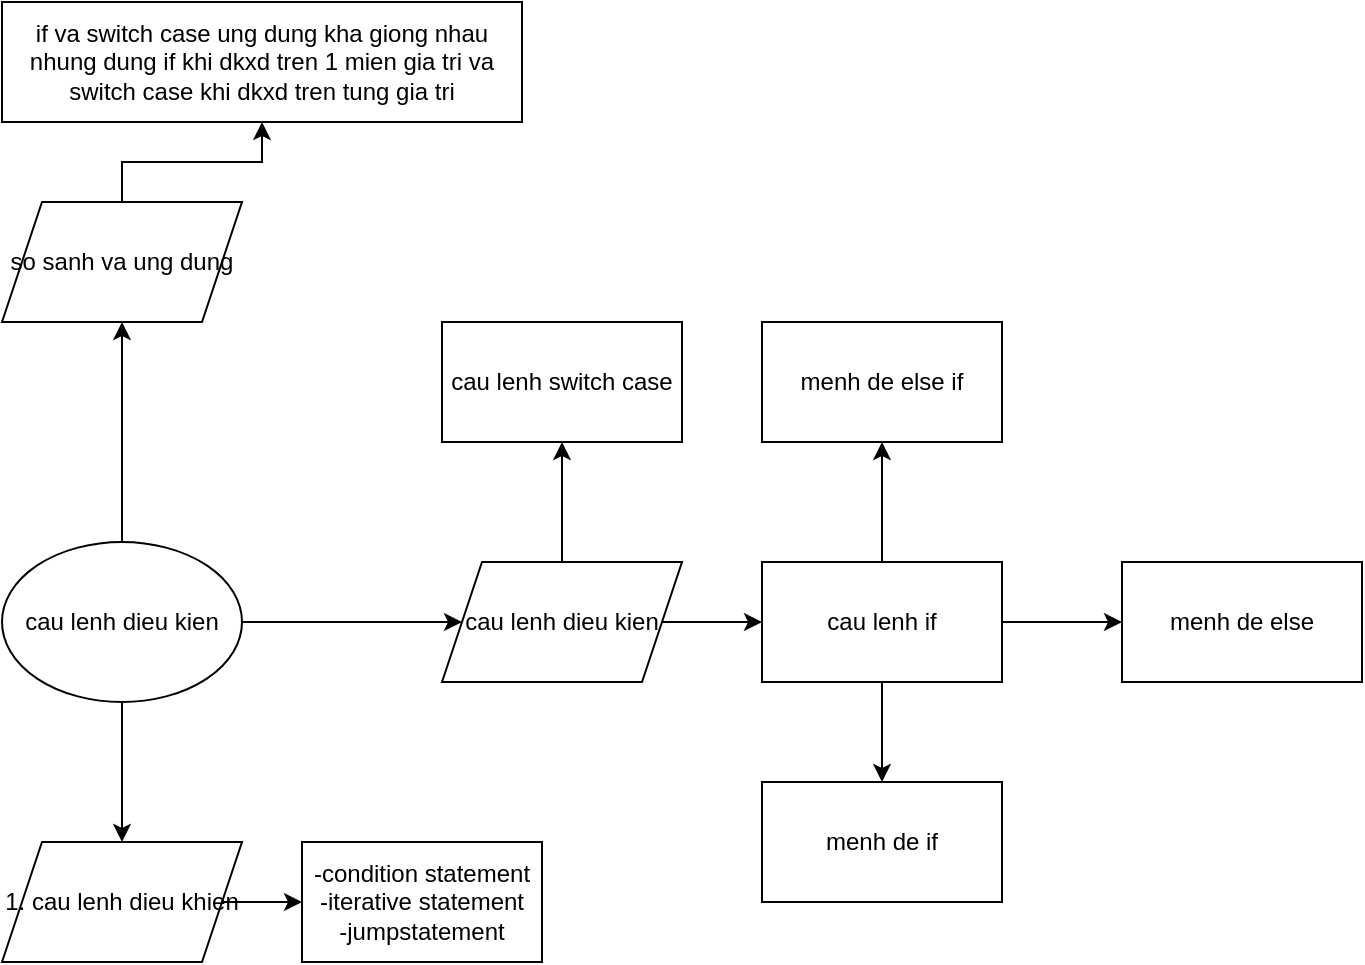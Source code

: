 <mxfile version="20.8.16" type="device"><diagram id="C5RBs43oDa-KdzZeNtuy" name="Page-1"><mxGraphModel dx="1098" dy="1989" grid="1" gridSize="10" guides="1" tooltips="1" connect="1" arrows="1" fold="1" page="1" pageScale="1" pageWidth="827" pageHeight="1169" math="0" shadow="0"><root><mxCell id="WIyWlLk6GJQsqaUBKTNV-0"/><mxCell id="WIyWlLk6GJQsqaUBKTNV-1" parent="WIyWlLk6GJQsqaUBKTNV-0"/><mxCell id="qG-gSv6iB0ylL9MUIkoc-1" style="edgeStyle=orthogonalEdgeStyle;rounded=0;orthogonalLoop=1;jettySize=auto;html=1;" edge="1" parent="WIyWlLk6GJQsqaUBKTNV-1" source="qG-gSv6iB0ylL9MUIkoc-0" target="qG-gSv6iB0ylL9MUIkoc-2"><mxGeometry relative="1" as="geometry"><mxPoint x="270" y="250" as="targetPoint"/></mxGeometry></mxCell><mxCell id="qG-gSv6iB0ylL9MUIkoc-5" style="edgeStyle=orthogonalEdgeStyle;rounded=0;orthogonalLoop=1;jettySize=auto;html=1;" edge="1" parent="WIyWlLk6GJQsqaUBKTNV-1" source="qG-gSv6iB0ylL9MUIkoc-0" target="qG-gSv6iB0ylL9MUIkoc-6"><mxGeometry relative="1" as="geometry"><mxPoint x="490" y="110" as="targetPoint"/></mxGeometry></mxCell><mxCell id="qG-gSv6iB0ylL9MUIkoc-17" style="edgeStyle=orthogonalEdgeStyle;rounded=0;orthogonalLoop=1;jettySize=auto;html=1;" edge="1" parent="WIyWlLk6GJQsqaUBKTNV-1" source="qG-gSv6iB0ylL9MUIkoc-0"><mxGeometry relative="1" as="geometry"><mxPoint x="270" y="-40" as="targetPoint"/></mxGeometry></mxCell><mxCell id="qG-gSv6iB0ylL9MUIkoc-0" value="cau lenh dieu kien" style="ellipse;whiteSpace=wrap;html=1;" vertex="1" parent="WIyWlLk6GJQsqaUBKTNV-1"><mxGeometry x="210" y="70" width="120" height="80" as="geometry"/></mxCell><mxCell id="qG-gSv6iB0ylL9MUIkoc-3" style="edgeStyle=orthogonalEdgeStyle;rounded=0;orthogonalLoop=1;jettySize=auto;html=1;" edge="1" parent="WIyWlLk6GJQsqaUBKTNV-1" source="qG-gSv6iB0ylL9MUIkoc-2" target="qG-gSv6iB0ylL9MUIkoc-4"><mxGeometry relative="1" as="geometry"><mxPoint x="420" y="250" as="targetPoint"/></mxGeometry></mxCell><mxCell id="qG-gSv6iB0ylL9MUIkoc-2" value="1. cau lenh dieu khien" style="shape=parallelogram;perimeter=parallelogramPerimeter;whiteSpace=wrap;html=1;fixedSize=1;" vertex="1" parent="WIyWlLk6GJQsqaUBKTNV-1"><mxGeometry x="210" y="220" width="120" height="60" as="geometry"/></mxCell><mxCell id="qG-gSv6iB0ylL9MUIkoc-4" value="-condition statement&lt;br&gt;-iterative statement&lt;br&gt;-jumpstatement" style="rounded=0;whiteSpace=wrap;html=1;" vertex="1" parent="WIyWlLk6GJQsqaUBKTNV-1"><mxGeometry x="360" y="220" width="120" height="60" as="geometry"/></mxCell><mxCell id="qG-gSv6iB0ylL9MUIkoc-7" style="edgeStyle=orthogonalEdgeStyle;rounded=0;orthogonalLoop=1;jettySize=auto;html=1;" edge="1" parent="WIyWlLk6GJQsqaUBKTNV-1" source="qG-gSv6iB0ylL9MUIkoc-6" target="qG-gSv6iB0ylL9MUIkoc-8"><mxGeometry relative="1" as="geometry"><mxPoint x="620" y="110" as="targetPoint"/></mxGeometry></mxCell><mxCell id="qG-gSv6iB0ylL9MUIkoc-15" style="edgeStyle=orthogonalEdgeStyle;rounded=0;orthogonalLoop=1;jettySize=auto;html=1;" edge="1" parent="WIyWlLk6GJQsqaUBKTNV-1" source="qG-gSv6iB0ylL9MUIkoc-6" target="qG-gSv6iB0ylL9MUIkoc-16"><mxGeometry relative="1" as="geometry"><mxPoint x="490" y="-10" as="targetPoint"/></mxGeometry></mxCell><mxCell id="qG-gSv6iB0ylL9MUIkoc-6" value="cau lenh dieu kien" style="shape=parallelogram;perimeter=parallelogramPerimeter;whiteSpace=wrap;html=1;fixedSize=1;" vertex="1" parent="WIyWlLk6GJQsqaUBKTNV-1"><mxGeometry x="430" y="80" width="120" height="60" as="geometry"/></mxCell><mxCell id="qG-gSv6iB0ylL9MUIkoc-9" style="edgeStyle=orthogonalEdgeStyle;rounded=0;orthogonalLoop=1;jettySize=auto;html=1;" edge="1" parent="WIyWlLk6GJQsqaUBKTNV-1" source="qG-gSv6iB0ylL9MUIkoc-8" target="qG-gSv6iB0ylL9MUIkoc-10"><mxGeometry relative="1" as="geometry"><mxPoint x="650" y="220" as="targetPoint"/></mxGeometry></mxCell><mxCell id="qG-gSv6iB0ylL9MUIkoc-11" style="edgeStyle=orthogonalEdgeStyle;rounded=0;orthogonalLoop=1;jettySize=auto;html=1;" edge="1" parent="WIyWlLk6GJQsqaUBKTNV-1" source="qG-gSv6iB0ylL9MUIkoc-8" target="qG-gSv6iB0ylL9MUIkoc-12"><mxGeometry relative="1" as="geometry"><mxPoint x="650" y="-10" as="targetPoint"/></mxGeometry></mxCell><mxCell id="qG-gSv6iB0ylL9MUIkoc-13" style="edgeStyle=orthogonalEdgeStyle;rounded=0;orthogonalLoop=1;jettySize=auto;html=1;" edge="1" parent="WIyWlLk6GJQsqaUBKTNV-1" source="qG-gSv6iB0ylL9MUIkoc-8" target="qG-gSv6iB0ylL9MUIkoc-14"><mxGeometry relative="1" as="geometry"><mxPoint x="780" y="110" as="targetPoint"/></mxGeometry></mxCell><mxCell id="qG-gSv6iB0ylL9MUIkoc-8" value="cau lenh if" style="rounded=0;whiteSpace=wrap;html=1;" vertex="1" parent="WIyWlLk6GJQsqaUBKTNV-1"><mxGeometry x="590" y="80" width="120" height="60" as="geometry"/></mxCell><mxCell id="qG-gSv6iB0ylL9MUIkoc-10" value="menh de if" style="rounded=0;whiteSpace=wrap;html=1;" vertex="1" parent="WIyWlLk6GJQsqaUBKTNV-1"><mxGeometry x="590" y="190" width="120" height="60" as="geometry"/></mxCell><mxCell id="qG-gSv6iB0ylL9MUIkoc-12" value="menh de else if" style="rounded=0;whiteSpace=wrap;html=1;" vertex="1" parent="WIyWlLk6GJQsqaUBKTNV-1"><mxGeometry x="590" y="-40" width="120" height="60" as="geometry"/></mxCell><mxCell id="qG-gSv6iB0ylL9MUIkoc-14" value="menh de else" style="rounded=0;whiteSpace=wrap;html=1;" vertex="1" parent="WIyWlLk6GJQsqaUBKTNV-1"><mxGeometry x="770" y="80" width="120" height="60" as="geometry"/></mxCell><mxCell id="qG-gSv6iB0ylL9MUIkoc-16" value="cau lenh switch case" style="rounded=0;whiteSpace=wrap;html=1;" vertex="1" parent="WIyWlLk6GJQsqaUBKTNV-1"><mxGeometry x="430" y="-40" width="120" height="60" as="geometry"/></mxCell><mxCell id="qG-gSv6iB0ylL9MUIkoc-20" style="edgeStyle=orthogonalEdgeStyle;rounded=0;orthogonalLoop=1;jettySize=auto;html=1;" edge="1" parent="WIyWlLk6GJQsqaUBKTNV-1" source="qG-gSv6iB0ylL9MUIkoc-19" target="qG-gSv6iB0ylL9MUIkoc-21"><mxGeometry relative="1" as="geometry"><mxPoint x="270" y="-170" as="targetPoint"/></mxGeometry></mxCell><mxCell id="qG-gSv6iB0ylL9MUIkoc-19" value="so sanh va ung dung" style="shape=parallelogram;perimeter=parallelogramPerimeter;whiteSpace=wrap;html=1;fixedSize=1;" vertex="1" parent="WIyWlLk6GJQsqaUBKTNV-1"><mxGeometry x="210" y="-100" width="120" height="60" as="geometry"/></mxCell><mxCell id="qG-gSv6iB0ylL9MUIkoc-21" value="if va switch case ung dung kha giong nhau nhung dung if khi dkxd tren 1 mien gia tri va switch case khi dkxd tren tung gia tri" style="rounded=0;whiteSpace=wrap;html=1;" vertex="1" parent="WIyWlLk6GJQsqaUBKTNV-1"><mxGeometry x="210" y="-200" width="260" height="60" as="geometry"/></mxCell></root></mxGraphModel></diagram></mxfile>